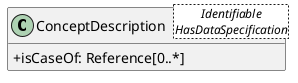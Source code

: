 @startuml
skinparam classAttributeIconSize 0
hide methods

class ConceptDescription<Identifiable\nHasDataSpecification> {
  +isCaseOf: Reference[0..*]
}
@enduml